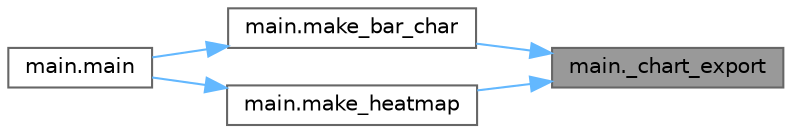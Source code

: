 digraph "main._chart_export"
{
 // INTERACTIVE_SVG=YES
 // LATEX_PDF_SIZE
  bgcolor="transparent";
  edge [fontname=Helvetica,fontsize=10,labelfontname=Helvetica,labelfontsize=10];
  node [fontname=Helvetica,fontsize=10,shape=box,height=0.2,width=0.4];
  rankdir="RL";
  Node1 [id="Node000001",label="main._chart_export",height=0.2,width=0.4,color="gray40", fillcolor="grey60", style="filled", fontcolor="black",tooltip="Export the current chart."];
  Node1 -> Node2 [id="edge1_Node000001_Node000002",dir="back",color="steelblue1",style="solid",tooltip=" "];
  Node2 [id="Node000002",label="main.make_bar_char",height=0.2,width=0.4,color="grey40", fillcolor="white", style="filled",URL="$namespacemain.html#ae3ccae832bbb7632a2b9489fca0f5884",tooltip="Create a plt.bar using a bunch of argument."];
  Node2 -> Node3 [id="edge2_Node000002_Node000003",dir="back",color="steelblue1",style="solid",tooltip=" "];
  Node3 [id="Node000003",label="main.main",height=0.2,width=0.4,color="grey40", fillcolor="white", style="filled",URL="$namespacemain.html#ae137191b5ebfde6e199d1c9444ab7c8e",tooltip="Create a number of chart related to snp analysis."];
  Node1 -> Node4 [id="edge3_Node000001_Node000004",dir="back",color="steelblue1",style="solid",tooltip=" "];
  Node4 [id="Node000004",label="main.make_heatmap",height=0.2,width=0.4,color="grey40", fillcolor="white", style="filled",URL="$namespacemain.html#a5250a33e231d4b33d2106c71709384cf",tooltip="Create a heatmap using a bunch of argument."];
  Node4 -> Node3 [id="edge4_Node000004_Node000003",dir="back",color="steelblue1",style="solid",tooltip=" "];
}

